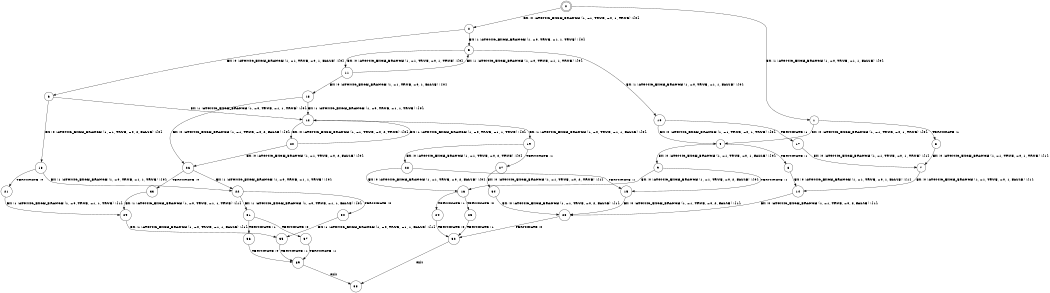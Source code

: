 digraph BCG {
size = "7, 10.5";
center = TRUE;
node [shape = circle];
0 [peripheries = 2];
0 -> 1 [label = "EX !1 !ATOMIC_EXCH_BRANCH (1, +0, TRUE, +1, 1, FALSE) !{0}"];
0 -> 2 [label = "EX !0 !ATOMIC_EXCH_BRANCH (1, +1, TRUE, +0, 1, TRUE) !{0}"];
1 -> 3 [label = "TERMINATE !1"];
1 -> 4 [label = "EX !0 !ATOMIC_EXCH_BRANCH (1, +1, TRUE, +0, 1, TRUE) !{0}"];
2 -> 5 [label = "EX !1 !ATOMIC_EXCH_BRANCH (1, +0, TRUE, +1, 1, TRUE) !{0}"];
2 -> 6 [label = "EX !0 !ATOMIC_EXCH_BRANCH (1, +1, TRUE, +0, 1, FALSE) !{0}"];
3 -> 7 [label = "EX !0 !ATOMIC_EXCH_BRANCH (1, +1, TRUE, +0, 1, TRUE) !{1}"];
4 -> 8 [label = "TERMINATE !1"];
4 -> 9 [label = "EX !0 !ATOMIC_EXCH_BRANCH (1, +1, TRUE, +0, 1, FALSE) !{0}"];
5 -> 10 [label = "EX !1 !ATOMIC_EXCH_BRANCH (1, +0, TRUE, +1, 1, FALSE) !{0}"];
5 -> 11 [label = "EX !0 !ATOMIC_EXCH_BRANCH (1, +1, TRUE, +0, 1, TRUE) !{0}"];
6 -> 12 [label = "EX !1 !ATOMIC_EXCH_BRANCH (1, +0, TRUE, +1, 1, TRUE) !{0}"];
6 -> 13 [label = "EX !0 !ATOMIC_EXCH_BRANCH (1, +1, TRUE, +0, 2, FALSE) !{0}"];
7 -> 14 [label = "EX !0 !ATOMIC_EXCH_BRANCH (1, +1, TRUE, +0, 1, FALSE) !{1}"];
8 -> 14 [label = "EX !0 !ATOMIC_EXCH_BRANCH (1, +1, TRUE, +0, 1, FALSE) !{1}"];
9 -> 15 [label = "TERMINATE !1"];
9 -> 16 [label = "EX !0 !ATOMIC_EXCH_BRANCH (1, +1, TRUE, +0, 2, FALSE) !{0}"];
10 -> 17 [label = "TERMINATE !1"];
10 -> 4 [label = "EX !0 !ATOMIC_EXCH_BRANCH (1, +1, TRUE, +0, 1, TRUE) !{0}"];
11 -> 5 [label = "EX !1 !ATOMIC_EXCH_BRANCH (1, +0, TRUE, +1, 1, TRUE) !{0}"];
11 -> 18 [label = "EX !0 !ATOMIC_EXCH_BRANCH (1, +1, TRUE, +0, 1, FALSE) !{0}"];
12 -> 19 [label = "EX !1 !ATOMIC_EXCH_BRANCH (1, +0, TRUE, +1, 1, FALSE) !{0}"];
12 -> 20 [label = "EX !0 !ATOMIC_EXCH_BRANCH (1, +1, TRUE, +0, 2, TRUE) !{0}"];
13 -> 21 [label = "TERMINATE !0"];
13 -> 22 [label = "EX !1 !ATOMIC_EXCH_BRANCH (1, +0, TRUE, +1, 1, TRUE) !{0}"];
14 -> 23 [label = "EX !0 !ATOMIC_EXCH_BRANCH (1, +1, TRUE, +0, 2, FALSE) !{1}"];
15 -> 23 [label = "EX !0 !ATOMIC_EXCH_BRANCH (1, +1, TRUE, +0, 2, FALSE) !{1}"];
16 -> 24 [label = "TERMINATE !1"];
16 -> 25 [label = "TERMINATE !0"];
17 -> 7 [label = "EX !0 !ATOMIC_EXCH_BRANCH (1, +1, TRUE, +0, 1, TRUE) !{1}"];
18 -> 12 [label = "EX !1 !ATOMIC_EXCH_BRANCH (1, +0, TRUE, +1, 1, TRUE) !{0}"];
18 -> 26 [label = "EX !0 !ATOMIC_EXCH_BRANCH (1, +1, TRUE, +0, 2, FALSE) !{0}"];
19 -> 27 [label = "TERMINATE !1"];
19 -> 28 [label = "EX !0 !ATOMIC_EXCH_BRANCH (1, +1, TRUE, +0, 2, TRUE) !{0}"];
20 -> 12 [label = "EX !1 !ATOMIC_EXCH_BRANCH (1, +0, TRUE, +1, 1, TRUE) !{0}"];
20 -> 26 [label = "EX !0 !ATOMIC_EXCH_BRANCH (1, +1, TRUE, +0, 2, FALSE) !{0}"];
21 -> 29 [label = "EX !1 !ATOMIC_EXCH_BRANCH (1, +0, TRUE, +1, 1, TRUE) !{1}"];
22 -> 30 [label = "TERMINATE !0"];
22 -> 31 [label = "EX !1 !ATOMIC_EXCH_BRANCH (1, +0, TRUE, +1, 1, FALSE) !{0}"];
23 -> 32 [label = "TERMINATE !0"];
24 -> 32 [label = "TERMINATE !0"];
25 -> 32 [label = "TERMINATE !1"];
26 -> 33 [label = "TERMINATE !0"];
26 -> 22 [label = "EX !1 !ATOMIC_EXCH_BRANCH (1, +0, TRUE, +1, 1, TRUE) !{0}"];
27 -> 34 [label = "EX !0 !ATOMIC_EXCH_BRANCH (1, +1, TRUE, +0, 2, TRUE) !{1}"];
28 -> 15 [label = "TERMINATE !1"];
28 -> 16 [label = "EX !0 !ATOMIC_EXCH_BRANCH (1, +1, TRUE, +0, 2, FALSE) !{0}"];
29 -> 35 [label = "EX !1 !ATOMIC_EXCH_BRANCH (1, +0, TRUE, +1, 1, FALSE) !{1}"];
30 -> 35 [label = "EX !1 !ATOMIC_EXCH_BRANCH (1, +0, TRUE, +1, 1, FALSE) !{1}"];
31 -> 36 [label = "TERMINATE !1"];
31 -> 37 [label = "TERMINATE !0"];
32 -> 38 [label = "exit"];
33 -> 29 [label = "EX !1 !ATOMIC_EXCH_BRANCH (1, +0, TRUE, +1, 1, TRUE) !{1}"];
34 -> 23 [label = "EX !0 !ATOMIC_EXCH_BRANCH (1, +1, TRUE, +0, 2, FALSE) !{1}"];
35 -> 39 [label = "TERMINATE !1"];
36 -> 39 [label = "TERMINATE !0"];
37 -> 39 [label = "TERMINATE !1"];
39 -> 38 [label = "exit"];
}
